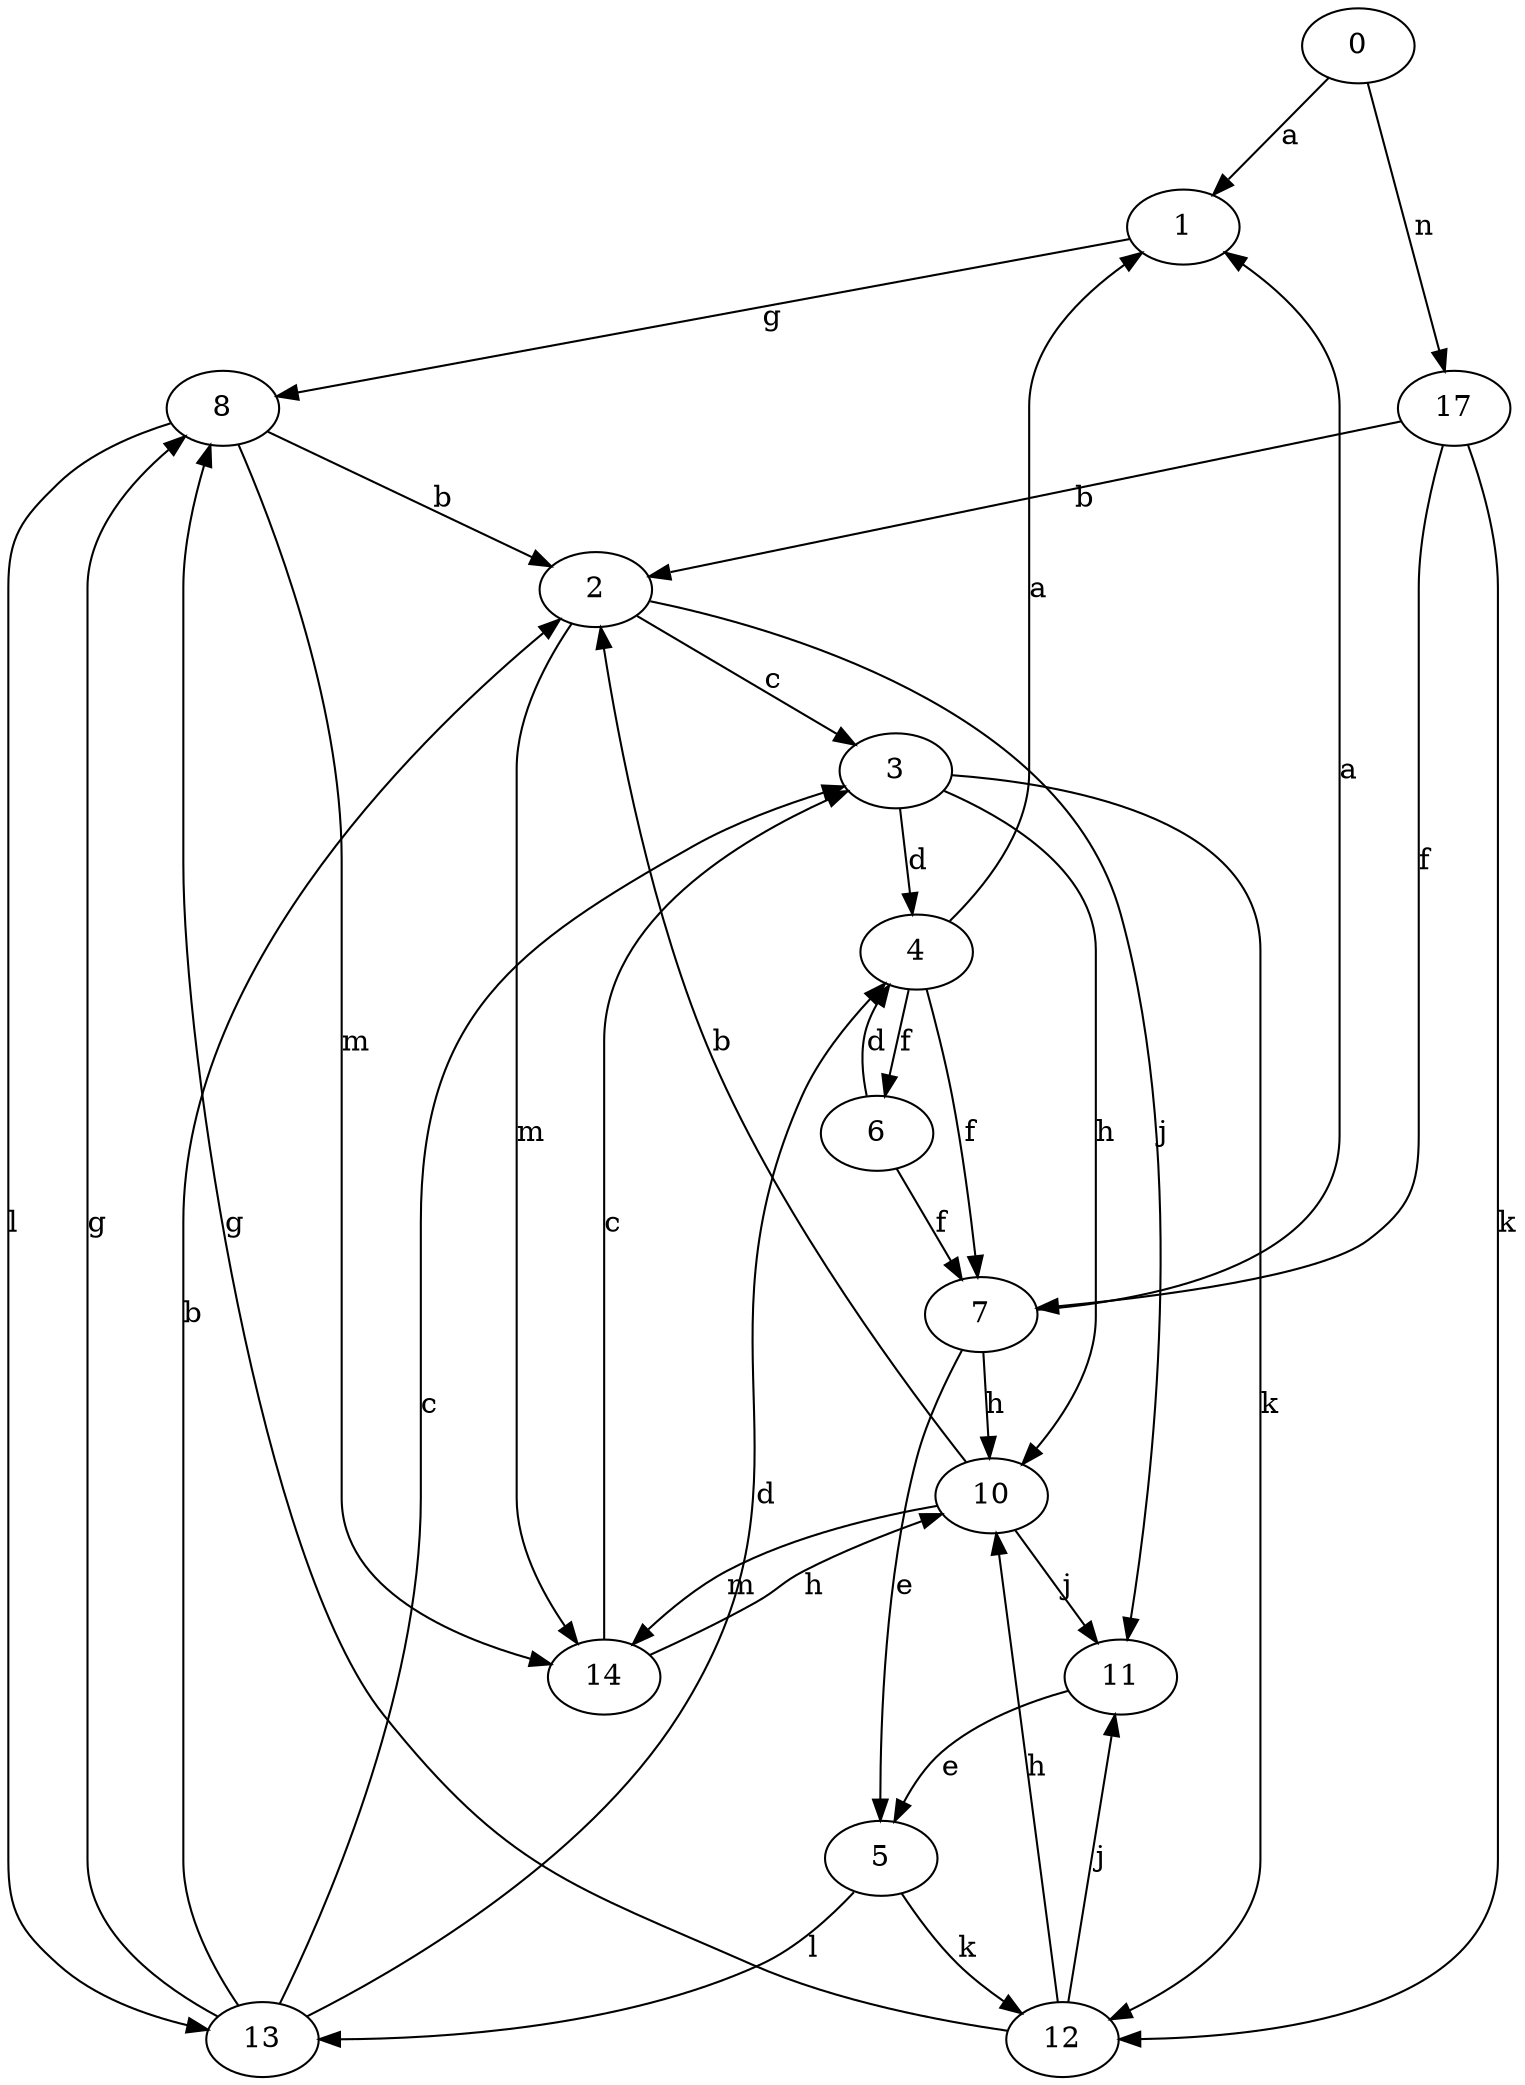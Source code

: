 strict digraph  {
1;
2;
3;
4;
5;
6;
7;
8;
10;
11;
12;
13;
14;
0;
17;
1 -> 8  [label=g];
2 -> 3  [label=c];
2 -> 11  [label=j];
2 -> 14  [label=m];
3 -> 4  [label=d];
3 -> 10  [label=h];
3 -> 12  [label=k];
4 -> 1  [label=a];
4 -> 6  [label=f];
4 -> 7  [label=f];
5 -> 12  [label=k];
5 -> 13  [label=l];
6 -> 4  [label=d];
6 -> 7  [label=f];
7 -> 1  [label=a];
7 -> 5  [label=e];
7 -> 10  [label=h];
8 -> 2  [label=b];
8 -> 13  [label=l];
8 -> 14  [label=m];
10 -> 2  [label=b];
10 -> 11  [label=j];
10 -> 14  [label=m];
11 -> 5  [label=e];
12 -> 8  [label=g];
12 -> 10  [label=h];
12 -> 11  [label=j];
13 -> 2  [label=b];
13 -> 3  [label=c];
13 -> 4  [label=d];
13 -> 8  [label=g];
14 -> 3  [label=c];
14 -> 10  [label=h];
0 -> 1  [label=a];
0 -> 17  [label=n];
17 -> 2  [label=b];
17 -> 7  [label=f];
17 -> 12  [label=k];
}
